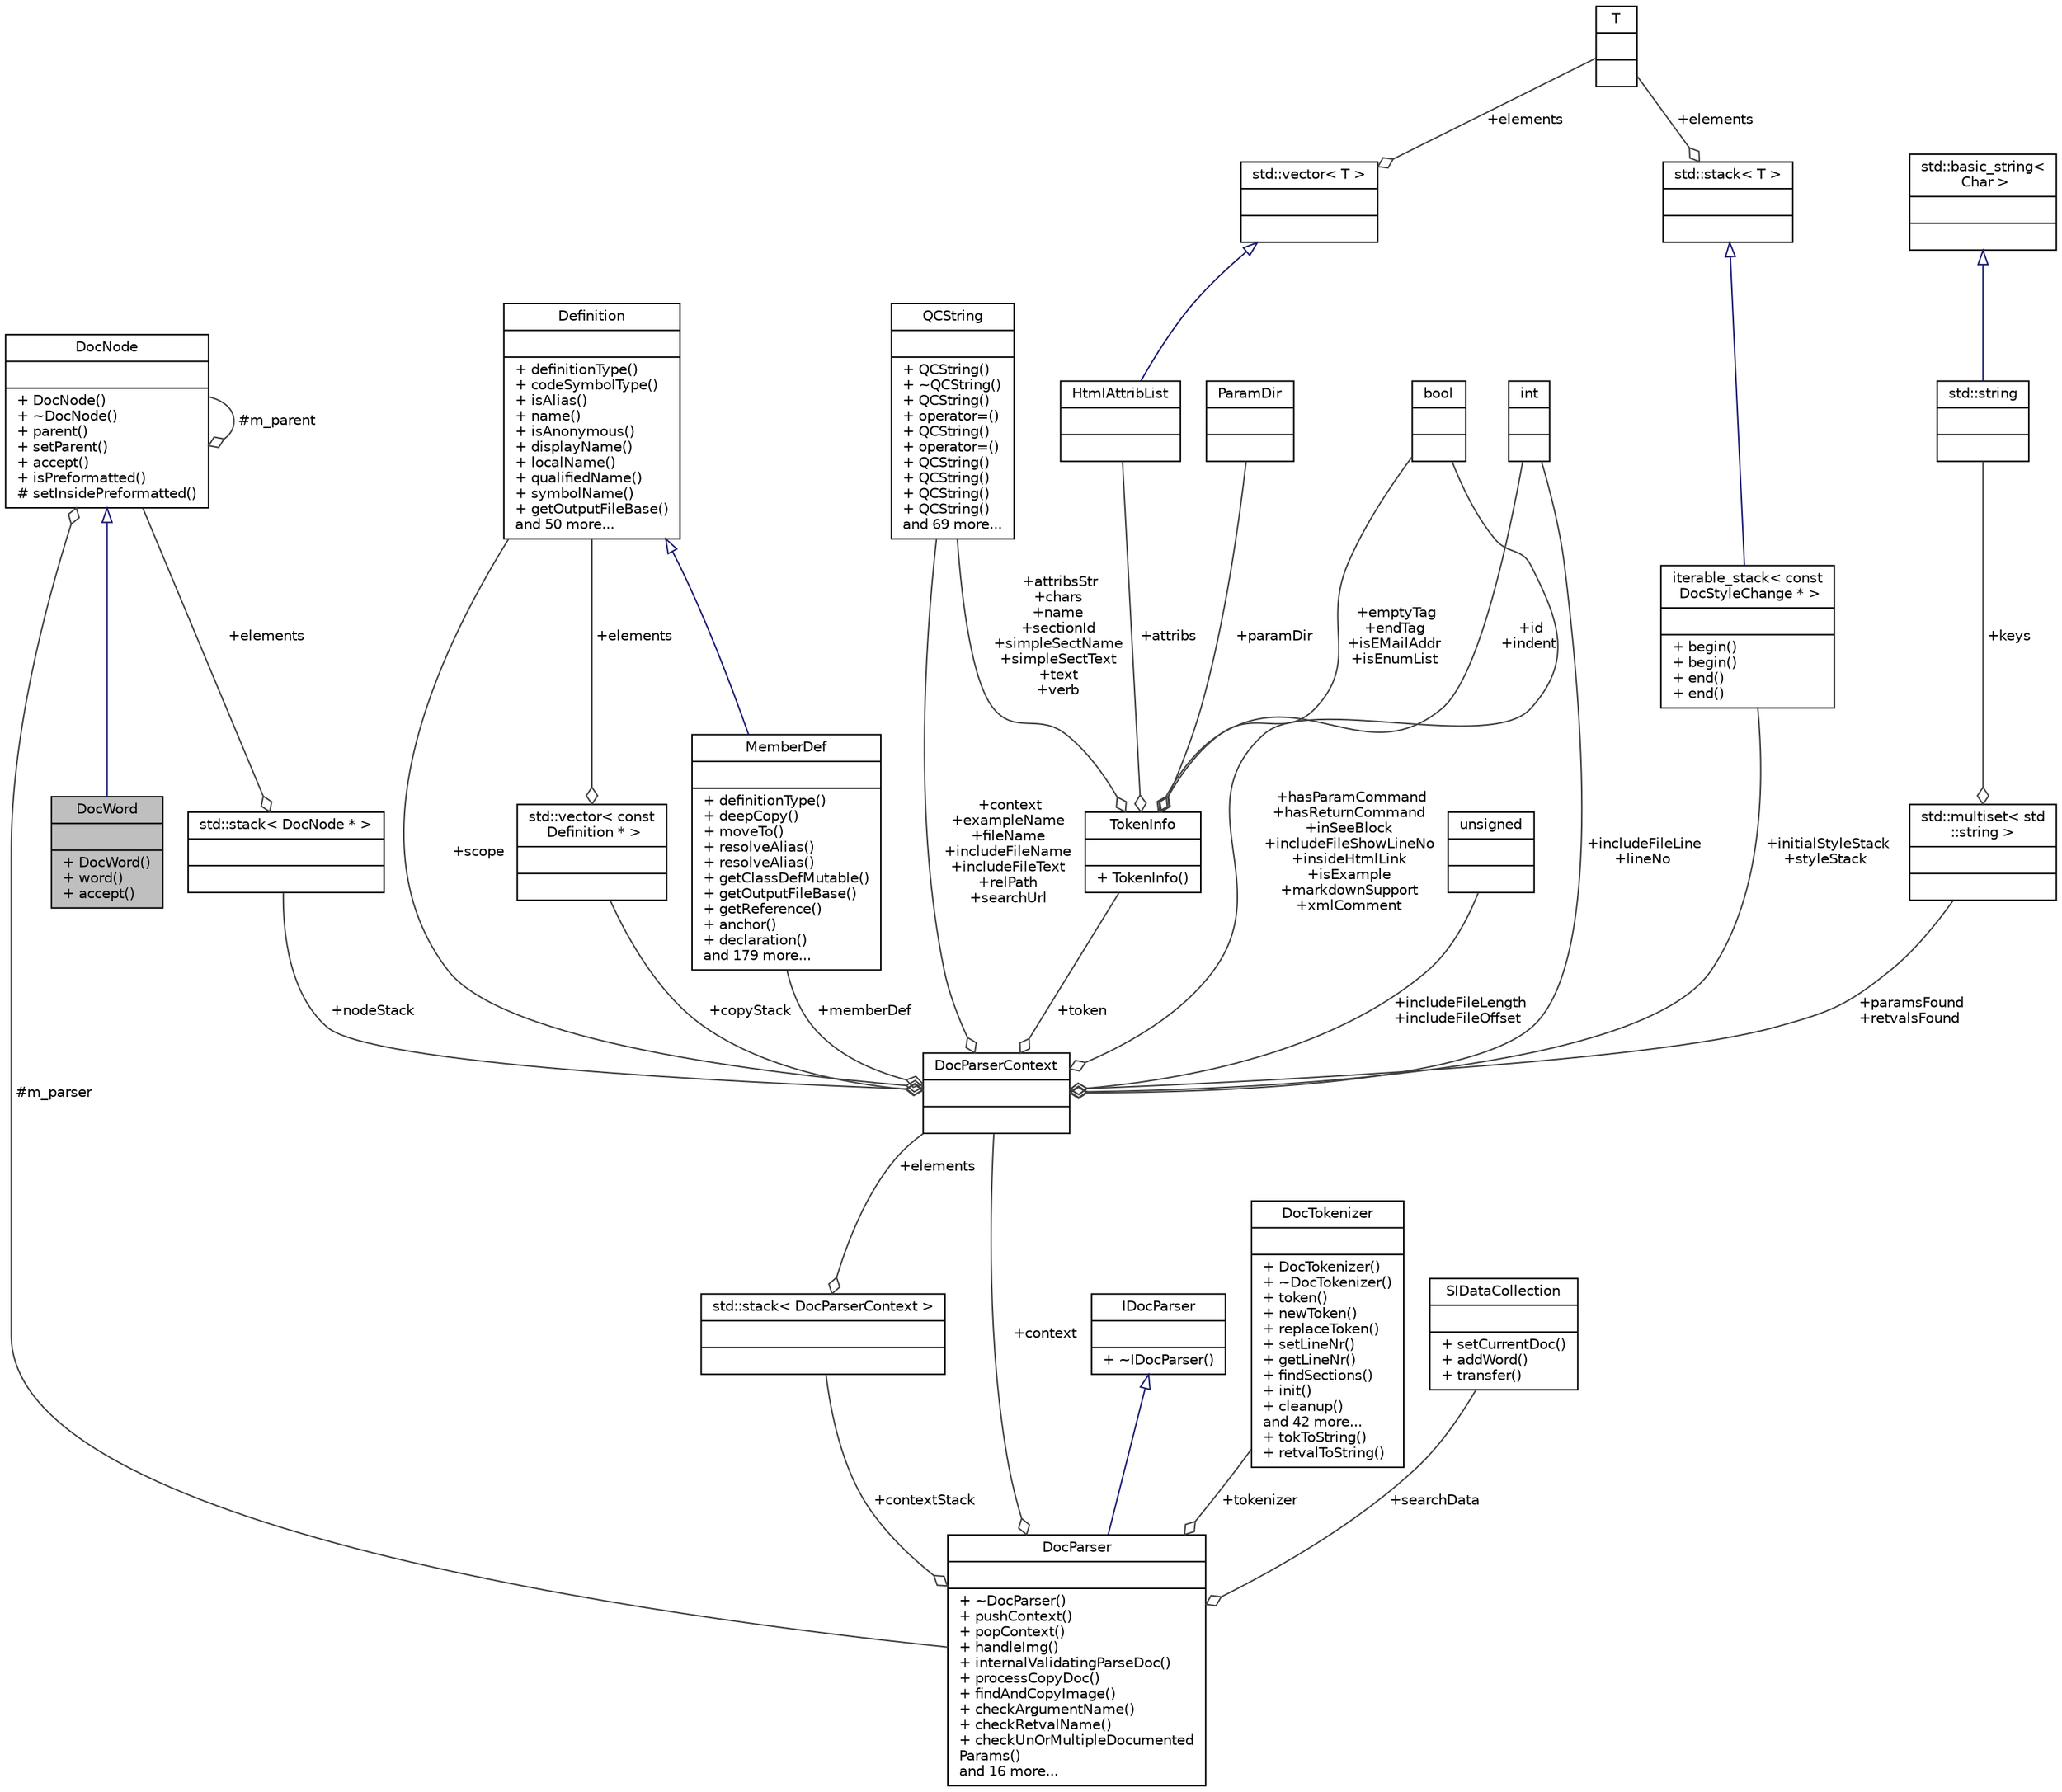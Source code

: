 digraph "DocWord"
{
 // LATEX_PDF_SIZE
  edge [fontname="Helvetica",fontsize="10",labelfontname="Helvetica",labelfontsize="10"];
  node [fontname="Helvetica",fontsize="10",shape=record];
  Node1 [label="{DocWord\n||+ DocWord()\l+ word()\l+ accept()\l}",height=0.2,width=0.4,color="black", fillcolor="grey75", style="filled", fontcolor="black",tooltip=" "];
  Node2 -> Node1 [dir="back",color="midnightblue",fontsize="10",style="solid",arrowtail="onormal",fontname="Helvetica"];
  Node2 [label="{DocNode\n||+ DocNode()\l+ ~DocNode()\l+ parent()\l+ setParent()\l+ accept()\l+ isPreformatted()\l# setInsidePreformatted()\l}",height=0.2,width=0.4,color="black", fillcolor="white", style="filled",URL="$classDocNode.html",tooltip=" "];
  Node2 -> Node2 [color="grey25",fontsize="10",style="solid",label=" #m_parent" ,arrowhead="odiamond",fontname="Helvetica"];
  Node3 -> Node2 [color="grey25",fontsize="10",style="solid",label=" #m_parser" ,arrowhead="odiamond",fontname="Helvetica"];
  Node3 [label="{DocParser\n||+ ~DocParser()\l+ pushContext()\l+ popContext()\l+ handleImg()\l+ internalValidatingParseDoc()\l+ processCopyDoc()\l+ findAndCopyImage()\l+ checkArgumentName()\l+ checkRetvalName()\l+ checkUnOrMultipleDocumented\lParams()\land 16 more...\l}",height=0.2,width=0.4,color="black", fillcolor="white", style="filled",URL="$classDocParser.html",tooltip=" "];
  Node4 -> Node3 [dir="back",color="midnightblue",fontsize="10",style="solid",arrowtail="onormal",fontname="Helvetica"];
  Node4 [label="{IDocParser\n||+ ~IDocParser()\l}",height=0.2,width=0.4,color="black", fillcolor="white", style="filled",URL="$classIDocParser.html",tooltip=" "];
  Node5 -> Node3 [color="grey25",fontsize="10",style="solid",label=" +contextStack" ,arrowhead="odiamond",fontname="Helvetica"];
  Node5 [label="{std::stack\< DocParserContext \>\n||}",height=0.2,width=0.4,color="black", fillcolor="white", style="filled",tooltip=" "];
  Node6 -> Node5 [color="grey25",fontsize="10",style="solid",label=" +elements" ,arrowhead="odiamond",fontname="Helvetica"];
  Node6 [label="{DocParserContext\n||}",height=0.2,width=0.4,color="black", fillcolor="white", style="filled",URL="$structDocParserContext.html",tooltip=" "];
  Node7 -> Node6 [color="grey25",fontsize="10",style="solid",label=" +scope" ,arrowhead="odiamond",fontname="Helvetica"];
  Node7 [label="{Definition\n||+ definitionType()\l+ codeSymbolType()\l+ isAlias()\l+ name()\l+ isAnonymous()\l+ displayName()\l+ localName()\l+ qualifiedName()\l+ symbolName()\l+ getOutputFileBase()\land 50 more...\l}",height=0.2,width=0.4,color="black", fillcolor="white", style="filled",URL="$classDefinition.html",tooltip=" "];
  Node8 -> Node6 [color="grey25",fontsize="10",style="solid",label=" +context\n+exampleName\n+fileName\n+includeFileName\n+includeFileText\n+relPath\n+searchUrl" ,arrowhead="odiamond",fontname="Helvetica"];
  Node8 [label="{QCString\n||+ QCString()\l+ ~QCString()\l+ QCString()\l+ operator=()\l+ QCString()\l+ operator=()\l+ QCString()\l+ QCString()\l+ QCString()\l+ QCString()\land 69 more...\l}",height=0.2,width=0.4,color="black", fillcolor="white", style="filled",URL="$classQCString.html",tooltip=" "];
  Node9 -> Node6 [color="grey25",fontsize="10",style="solid",label=" +hasParamCommand\n+hasReturnCommand\n+inSeeBlock\n+includeFileShowLineNo\n+insideHtmlLink\n+isExample\n+markdownSupport\n+xmlComment" ,arrowhead="odiamond",fontname="Helvetica"];
  Node9 [label="{bool\n||}",height=0.2,width=0.4,color="black", fillcolor="white", style="filled",tooltip=" "];
  Node10 -> Node6 [color="grey25",fontsize="10",style="solid",label=" +nodeStack" ,arrowhead="odiamond",fontname="Helvetica"];
  Node10 [label="{std::stack\< DocNode * \>\n||}",height=0.2,width=0.4,color="black", fillcolor="white", style="filled",tooltip=" "];
  Node2 -> Node10 [color="grey25",fontsize="10",style="solid",label=" +elements" ,arrowhead="odiamond",fontname="Helvetica"];
  Node11 -> Node6 [color="grey25",fontsize="10",style="solid",label=" +initialStyleStack\n+styleStack" ,arrowhead="odiamond",fontname="Helvetica"];
  Node11 [label="{iterable_stack\< const\l DocStyleChange * \>\n||+ begin()\l+ begin()\l+ end()\l+ end()\l}",height=0.2,width=0.4,color="black", fillcolor="white", style="filled",URL="$classiterable__stack.html",tooltip=" "];
  Node12 -> Node11 [dir="back",color="midnightblue",fontsize="10",style="solid",arrowtail="onormal",fontname="Helvetica"];
  Node12 [label="{std::stack\< T \>\n||}",height=0.2,width=0.4,color="black", fillcolor="white", style="filled",tooltip=" "];
  Node13 -> Node12 [color="grey25",fontsize="10",style="solid",label=" +elements" ,arrowhead="odiamond",fontname="Helvetica"];
  Node13 [label="{T\n||}",height=0.2,width=0.4,color="black", fillcolor="white", style="filled",tooltip=" "];
  Node14 -> Node6 [color="grey25",fontsize="10",style="solid",label=" +copyStack" ,arrowhead="odiamond",fontname="Helvetica"];
  Node14 [label="{std::vector\< const\l Definition * \>\n||}",height=0.2,width=0.4,color="black", fillcolor="white", style="filled",tooltip=" "];
  Node7 -> Node14 [color="grey25",fontsize="10",style="solid",label=" +elements" ,arrowhead="odiamond",fontname="Helvetica"];
  Node15 -> Node6 [color="grey25",fontsize="10",style="solid",label=" +paramsFound\n+retvalsFound" ,arrowhead="odiamond",fontname="Helvetica"];
  Node15 [label="{std::multiset\< std\l::string \>\n||}",height=0.2,width=0.4,color="black", fillcolor="white", style="filled",tooltip=" "];
  Node16 -> Node15 [color="grey25",fontsize="10",style="solid",label=" +keys" ,arrowhead="odiamond",fontname="Helvetica"];
  Node16 [label="{std::string\n||}",height=0.2,width=0.4,color="black", fillcolor="white", style="filled",tooltip=" "];
  Node17 -> Node16 [dir="back",color="midnightblue",fontsize="10",style="solid",arrowtail="onormal",fontname="Helvetica"];
  Node17 [label="{std::basic_string\<\l Char \>\n||}",height=0.2,width=0.4,color="black", fillcolor="white", style="filled",tooltip=" "];
  Node18 -> Node6 [color="grey25",fontsize="10",style="solid",label=" +memberDef" ,arrowhead="odiamond",fontname="Helvetica"];
  Node18 [label="{MemberDef\n||+ definitionType()\l+ deepCopy()\l+ moveTo()\l+ resolveAlias()\l+ resolveAlias()\l+ getClassDefMutable()\l+ getOutputFileBase()\l+ getReference()\l+ anchor()\l+ declaration()\land 179 more...\l}",height=0.2,width=0.4,color="black", fillcolor="white", style="filled",URL="$classMemberDef.html",tooltip=" "];
  Node7 -> Node18 [dir="back",color="midnightblue",fontsize="10",style="solid",arrowtail="onormal",fontname="Helvetica"];
  Node19 -> Node6 [color="grey25",fontsize="10",style="solid",label=" +includeFileLength\n+includeFileOffset" ,arrowhead="odiamond",fontname="Helvetica"];
  Node19 [label="{unsigned\n||}",height=0.2,width=0.4,color="black", fillcolor="white", style="filled",tooltip=" "];
  Node20 -> Node6 [color="grey25",fontsize="10",style="solid",label=" +includeFileLine\n+lineNo" ,arrowhead="odiamond",fontname="Helvetica"];
  Node20 [label="{int\n||}",height=0.2,width=0.4,color="black", fillcolor="white", style="filled",URL="$classint.html",tooltip=" "];
  Node21 -> Node6 [color="grey25",fontsize="10",style="solid",label=" +token" ,arrowhead="odiamond",fontname="Helvetica"];
  Node21 [label="{TokenInfo\n||+ TokenInfo()\l}",height=0.2,width=0.4,color="black", fillcolor="white", style="filled",URL="$structTokenInfo.html",tooltip="Data associated with a token used by the comment block parser."];
  Node8 -> Node21 [color="grey25",fontsize="10",style="solid",label=" +attribsStr\n+chars\n+name\n+sectionId\n+simpleSectName\n+simpleSectText\n+text\n+verb" ,arrowhead="odiamond",fontname="Helvetica"];
  Node9 -> Node21 [color="grey25",fontsize="10",style="solid",label=" +emptyTag\n+endTag\n+isEMailAddr\n+isEnumList" ,arrowhead="odiamond",fontname="Helvetica"];
  Node20 -> Node21 [color="grey25",fontsize="10",style="solid",label=" +id\n+indent" ,arrowhead="odiamond",fontname="Helvetica"];
  Node22 -> Node21 [color="grey25",fontsize="10",style="solid",label=" +attribs" ,arrowhead="odiamond",fontname="Helvetica"];
  Node22 [label="{HtmlAttribList\n||}",height=0.2,width=0.4,color="black", fillcolor="white", style="filled",URL="$classHtmlAttribList.html",tooltip="Class representing a list of HTML attributes."];
  Node23 -> Node22 [dir="back",color="midnightblue",fontsize="10",style="solid",arrowtail="onormal",fontname="Helvetica"];
  Node23 [label="{std::vector\< T \>\n||}",height=0.2,width=0.4,color="black", fillcolor="white", style="filled",tooltip=" "];
  Node13 -> Node23 [color="grey25",fontsize="10",style="solid",label=" +elements" ,arrowhead="odiamond",fontname="Helvetica"];
  Node24 -> Node21 [color="grey25",fontsize="10",style="solid",label=" +paramDir" ,arrowhead="odiamond",fontname="Helvetica"];
  Node24 [label="{ParamDir\n||}",height=0.2,width=0.4,color="black", fillcolor="white", style="filled",tooltip=" "];
  Node6 -> Node3 [color="grey25",fontsize="10",style="solid",label=" +context" ,arrowhead="odiamond",fontname="Helvetica"];
  Node25 -> Node3 [color="grey25",fontsize="10",style="solid",label=" +tokenizer" ,arrowhead="odiamond",fontname="Helvetica"];
  Node25 [label="{DocTokenizer\n||+ DocTokenizer()\l+ ~DocTokenizer()\l+ token()\l+ newToken()\l+ replaceToken()\l+ setLineNr()\l+ getLineNr()\l+ findSections()\l+ init()\l+ cleanup()\land 42 more...\l+ tokToString()\l+ retvalToString()\l}",height=0.2,width=0.4,color="black", fillcolor="white", style="filled",URL="$classDocTokenizer.html",tooltip=" "];
  Node26 -> Node3 [color="grey25",fontsize="10",style="solid",label=" +searchData" ,arrowhead="odiamond",fontname="Helvetica"];
  Node26 [label="{SIDataCollection\n||+ setCurrentDoc()\l+ addWord()\l+ transfer()\l}",height=0.2,width=0.4,color="black", fillcolor="white", style="filled",URL="$classSIDataCollection.html",tooltip=" "];
}
